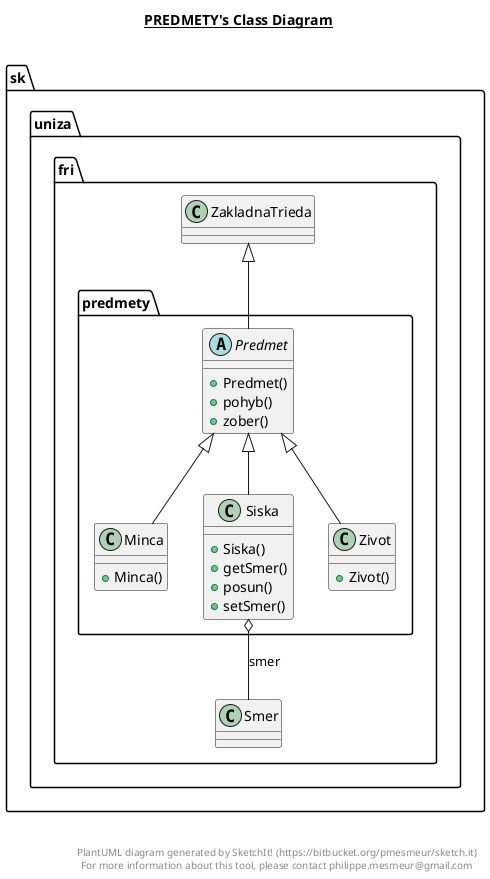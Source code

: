 @startuml

title __PREDMETY's Class Diagram__\n

  namespace sk.uniza.fri {
    namespace predmety {
      class sk.uniza.fri.predmety.Minca {
          + Minca()
      }
    }
  }
  

  namespace sk.uniza.fri {
    namespace predmety {
      abstract class sk.uniza.fri.predmety.Predmet {
          + Predmet()
          + pohyb()
          + zober()
      }
    }
  }
  

  namespace sk.uniza.fri {
    namespace predmety {
      class sk.uniza.fri.predmety.Siska {
          + Siska()
          + getSmer()
          + posun()
          + setSmer()
      }
    }
  }
  

  namespace sk.uniza.fri {
    namespace predmety {
      class sk.uniza.fri.predmety.Zivot {
          + Zivot()
      }
    }
  }
  

  sk.uniza.fri.predmety.Minca -up-|> sk.uniza.fri.predmety.Predmet
  sk.uniza.fri.predmety.Predmet -up-|> sk.uniza.fri.ZakladnaTrieda
  sk.uniza.fri.predmety.Siska -up-|> sk.uniza.fri.predmety.Predmet
  sk.uniza.fri.predmety.Siska o-- sk.uniza.fri.Smer : smer
  sk.uniza.fri.predmety.Zivot -up-|> sk.uniza.fri.predmety.Predmet


right footer


PlantUML diagram generated by SketchIt! (https://bitbucket.org/pmesmeur/sketch.it)
For more information about this tool, please contact philippe.mesmeur@gmail.com
endfooter

@enduml
